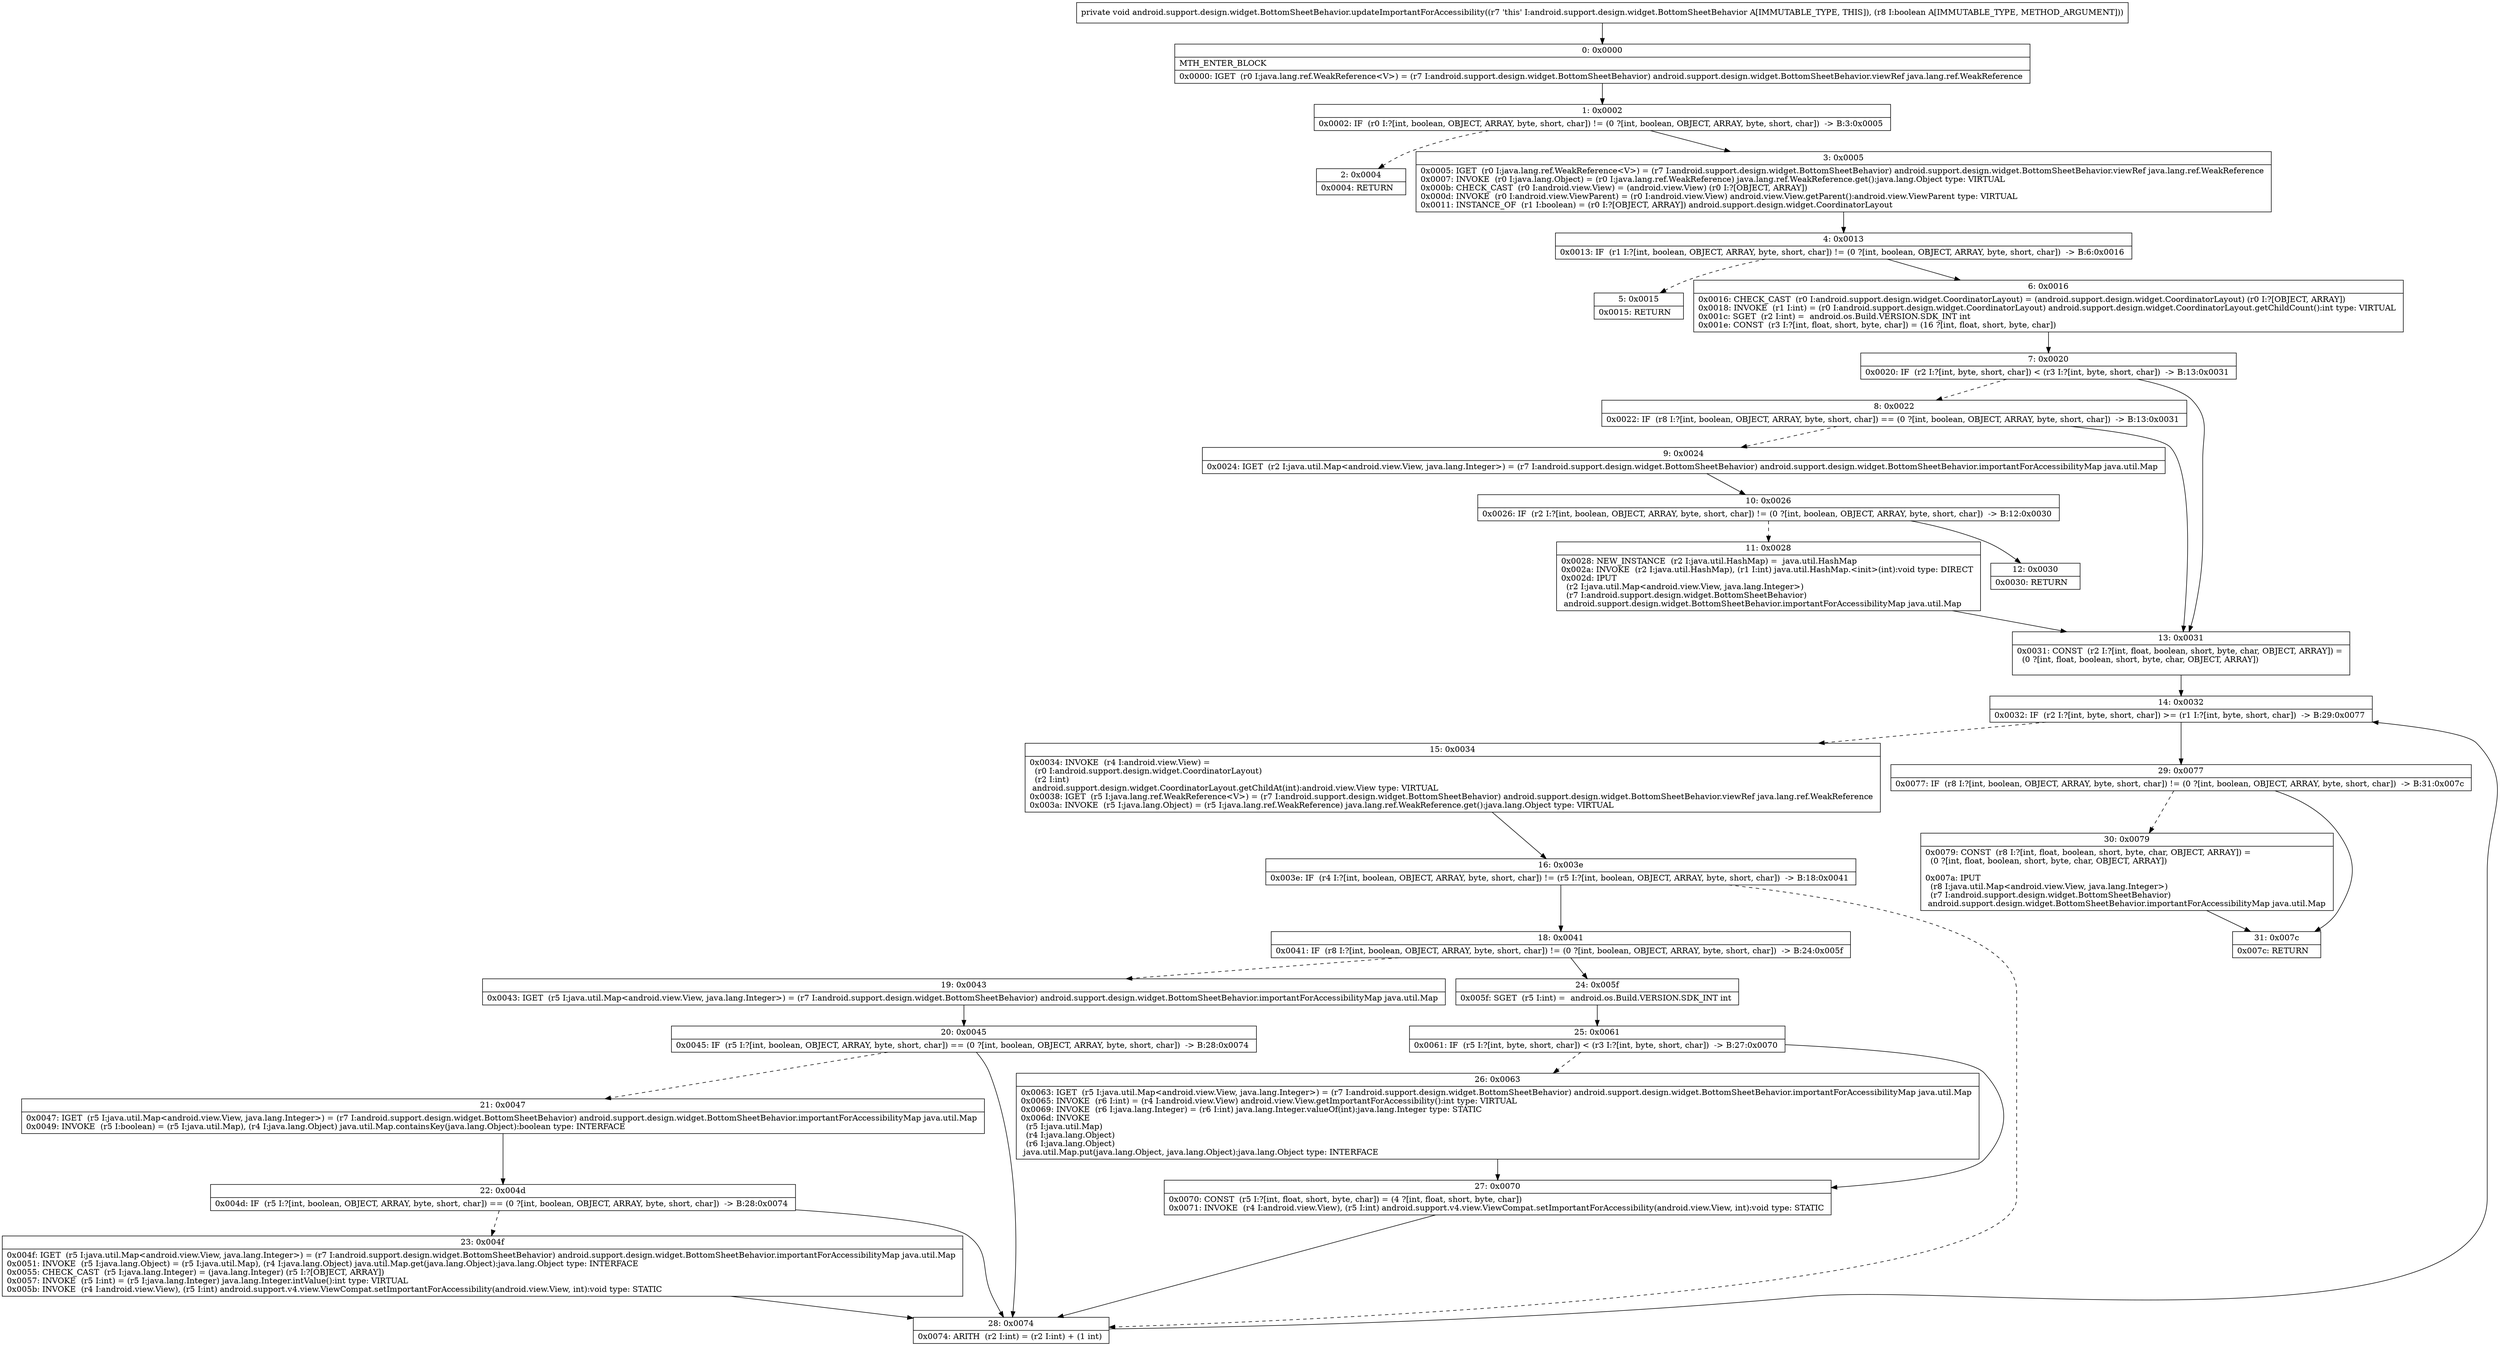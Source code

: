 digraph "CFG forandroid.support.design.widget.BottomSheetBehavior.updateImportantForAccessibility(Z)V" {
Node_0 [shape=record,label="{0\:\ 0x0000|MTH_ENTER_BLOCK\l|0x0000: IGET  (r0 I:java.lang.ref.WeakReference\<V\>) = (r7 I:android.support.design.widget.BottomSheetBehavior) android.support.design.widget.BottomSheetBehavior.viewRef java.lang.ref.WeakReference \l}"];
Node_1 [shape=record,label="{1\:\ 0x0002|0x0002: IF  (r0 I:?[int, boolean, OBJECT, ARRAY, byte, short, char]) != (0 ?[int, boolean, OBJECT, ARRAY, byte, short, char])  \-\> B:3:0x0005 \l}"];
Node_2 [shape=record,label="{2\:\ 0x0004|0x0004: RETURN   \l}"];
Node_3 [shape=record,label="{3\:\ 0x0005|0x0005: IGET  (r0 I:java.lang.ref.WeakReference\<V\>) = (r7 I:android.support.design.widget.BottomSheetBehavior) android.support.design.widget.BottomSheetBehavior.viewRef java.lang.ref.WeakReference \l0x0007: INVOKE  (r0 I:java.lang.Object) = (r0 I:java.lang.ref.WeakReference) java.lang.ref.WeakReference.get():java.lang.Object type: VIRTUAL \l0x000b: CHECK_CAST  (r0 I:android.view.View) = (android.view.View) (r0 I:?[OBJECT, ARRAY]) \l0x000d: INVOKE  (r0 I:android.view.ViewParent) = (r0 I:android.view.View) android.view.View.getParent():android.view.ViewParent type: VIRTUAL \l0x0011: INSTANCE_OF  (r1 I:boolean) = (r0 I:?[OBJECT, ARRAY]) android.support.design.widget.CoordinatorLayout \l}"];
Node_4 [shape=record,label="{4\:\ 0x0013|0x0013: IF  (r1 I:?[int, boolean, OBJECT, ARRAY, byte, short, char]) != (0 ?[int, boolean, OBJECT, ARRAY, byte, short, char])  \-\> B:6:0x0016 \l}"];
Node_5 [shape=record,label="{5\:\ 0x0015|0x0015: RETURN   \l}"];
Node_6 [shape=record,label="{6\:\ 0x0016|0x0016: CHECK_CAST  (r0 I:android.support.design.widget.CoordinatorLayout) = (android.support.design.widget.CoordinatorLayout) (r0 I:?[OBJECT, ARRAY]) \l0x0018: INVOKE  (r1 I:int) = (r0 I:android.support.design.widget.CoordinatorLayout) android.support.design.widget.CoordinatorLayout.getChildCount():int type: VIRTUAL \l0x001c: SGET  (r2 I:int) =  android.os.Build.VERSION.SDK_INT int \l0x001e: CONST  (r3 I:?[int, float, short, byte, char]) = (16 ?[int, float, short, byte, char]) \l}"];
Node_7 [shape=record,label="{7\:\ 0x0020|0x0020: IF  (r2 I:?[int, byte, short, char]) \< (r3 I:?[int, byte, short, char])  \-\> B:13:0x0031 \l}"];
Node_8 [shape=record,label="{8\:\ 0x0022|0x0022: IF  (r8 I:?[int, boolean, OBJECT, ARRAY, byte, short, char]) == (0 ?[int, boolean, OBJECT, ARRAY, byte, short, char])  \-\> B:13:0x0031 \l}"];
Node_9 [shape=record,label="{9\:\ 0x0024|0x0024: IGET  (r2 I:java.util.Map\<android.view.View, java.lang.Integer\>) = (r7 I:android.support.design.widget.BottomSheetBehavior) android.support.design.widget.BottomSheetBehavior.importantForAccessibilityMap java.util.Map \l}"];
Node_10 [shape=record,label="{10\:\ 0x0026|0x0026: IF  (r2 I:?[int, boolean, OBJECT, ARRAY, byte, short, char]) != (0 ?[int, boolean, OBJECT, ARRAY, byte, short, char])  \-\> B:12:0x0030 \l}"];
Node_11 [shape=record,label="{11\:\ 0x0028|0x0028: NEW_INSTANCE  (r2 I:java.util.HashMap) =  java.util.HashMap \l0x002a: INVOKE  (r2 I:java.util.HashMap), (r1 I:int) java.util.HashMap.\<init\>(int):void type: DIRECT \l0x002d: IPUT  \l  (r2 I:java.util.Map\<android.view.View, java.lang.Integer\>)\l  (r7 I:android.support.design.widget.BottomSheetBehavior)\l android.support.design.widget.BottomSheetBehavior.importantForAccessibilityMap java.util.Map \l}"];
Node_12 [shape=record,label="{12\:\ 0x0030|0x0030: RETURN   \l}"];
Node_13 [shape=record,label="{13\:\ 0x0031|0x0031: CONST  (r2 I:?[int, float, boolean, short, byte, char, OBJECT, ARRAY]) = \l  (0 ?[int, float, boolean, short, byte, char, OBJECT, ARRAY])\l \l}"];
Node_14 [shape=record,label="{14\:\ 0x0032|0x0032: IF  (r2 I:?[int, byte, short, char]) \>= (r1 I:?[int, byte, short, char])  \-\> B:29:0x0077 \l}"];
Node_15 [shape=record,label="{15\:\ 0x0034|0x0034: INVOKE  (r4 I:android.view.View) = \l  (r0 I:android.support.design.widget.CoordinatorLayout)\l  (r2 I:int)\l android.support.design.widget.CoordinatorLayout.getChildAt(int):android.view.View type: VIRTUAL \l0x0038: IGET  (r5 I:java.lang.ref.WeakReference\<V\>) = (r7 I:android.support.design.widget.BottomSheetBehavior) android.support.design.widget.BottomSheetBehavior.viewRef java.lang.ref.WeakReference \l0x003a: INVOKE  (r5 I:java.lang.Object) = (r5 I:java.lang.ref.WeakReference) java.lang.ref.WeakReference.get():java.lang.Object type: VIRTUAL \l}"];
Node_16 [shape=record,label="{16\:\ 0x003e|0x003e: IF  (r4 I:?[int, boolean, OBJECT, ARRAY, byte, short, char]) != (r5 I:?[int, boolean, OBJECT, ARRAY, byte, short, char])  \-\> B:18:0x0041 \l}"];
Node_18 [shape=record,label="{18\:\ 0x0041|0x0041: IF  (r8 I:?[int, boolean, OBJECT, ARRAY, byte, short, char]) != (0 ?[int, boolean, OBJECT, ARRAY, byte, short, char])  \-\> B:24:0x005f \l}"];
Node_19 [shape=record,label="{19\:\ 0x0043|0x0043: IGET  (r5 I:java.util.Map\<android.view.View, java.lang.Integer\>) = (r7 I:android.support.design.widget.BottomSheetBehavior) android.support.design.widget.BottomSheetBehavior.importantForAccessibilityMap java.util.Map \l}"];
Node_20 [shape=record,label="{20\:\ 0x0045|0x0045: IF  (r5 I:?[int, boolean, OBJECT, ARRAY, byte, short, char]) == (0 ?[int, boolean, OBJECT, ARRAY, byte, short, char])  \-\> B:28:0x0074 \l}"];
Node_21 [shape=record,label="{21\:\ 0x0047|0x0047: IGET  (r5 I:java.util.Map\<android.view.View, java.lang.Integer\>) = (r7 I:android.support.design.widget.BottomSheetBehavior) android.support.design.widget.BottomSheetBehavior.importantForAccessibilityMap java.util.Map \l0x0049: INVOKE  (r5 I:boolean) = (r5 I:java.util.Map), (r4 I:java.lang.Object) java.util.Map.containsKey(java.lang.Object):boolean type: INTERFACE \l}"];
Node_22 [shape=record,label="{22\:\ 0x004d|0x004d: IF  (r5 I:?[int, boolean, OBJECT, ARRAY, byte, short, char]) == (0 ?[int, boolean, OBJECT, ARRAY, byte, short, char])  \-\> B:28:0x0074 \l}"];
Node_23 [shape=record,label="{23\:\ 0x004f|0x004f: IGET  (r5 I:java.util.Map\<android.view.View, java.lang.Integer\>) = (r7 I:android.support.design.widget.BottomSheetBehavior) android.support.design.widget.BottomSheetBehavior.importantForAccessibilityMap java.util.Map \l0x0051: INVOKE  (r5 I:java.lang.Object) = (r5 I:java.util.Map), (r4 I:java.lang.Object) java.util.Map.get(java.lang.Object):java.lang.Object type: INTERFACE \l0x0055: CHECK_CAST  (r5 I:java.lang.Integer) = (java.lang.Integer) (r5 I:?[OBJECT, ARRAY]) \l0x0057: INVOKE  (r5 I:int) = (r5 I:java.lang.Integer) java.lang.Integer.intValue():int type: VIRTUAL \l0x005b: INVOKE  (r4 I:android.view.View), (r5 I:int) android.support.v4.view.ViewCompat.setImportantForAccessibility(android.view.View, int):void type: STATIC \l}"];
Node_24 [shape=record,label="{24\:\ 0x005f|0x005f: SGET  (r5 I:int) =  android.os.Build.VERSION.SDK_INT int \l}"];
Node_25 [shape=record,label="{25\:\ 0x0061|0x0061: IF  (r5 I:?[int, byte, short, char]) \< (r3 I:?[int, byte, short, char])  \-\> B:27:0x0070 \l}"];
Node_26 [shape=record,label="{26\:\ 0x0063|0x0063: IGET  (r5 I:java.util.Map\<android.view.View, java.lang.Integer\>) = (r7 I:android.support.design.widget.BottomSheetBehavior) android.support.design.widget.BottomSheetBehavior.importantForAccessibilityMap java.util.Map \l0x0065: INVOKE  (r6 I:int) = (r4 I:android.view.View) android.view.View.getImportantForAccessibility():int type: VIRTUAL \l0x0069: INVOKE  (r6 I:java.lang.Integer) = (r6 I:int) java.lang.Integer.valueOf(int):java.lang.Integer type: STATIC \l0x006d: INVOKE  \l  (r5 I:java.util.Map)\l  (r4 I:java.lang.Object)\l  (r6 I:java.lang.Object)\l java.util.Map.put(java.lang.Object, java.lang.Object):java.lang.Object type: INTERFACE \l}"];
Node_27 [shape=record,label="{27\:\ 0x0070|0x0070: CONST  (r5 I:?[int, float, short, byte, char]) = (4 ?[int, float, short, byte, char]) \l0x0071: INVOKE  (r4 I:android.view.View), (r5 I:int) android.support.v4.view.ViewCompat.setImportantForAccessibility(android.view.View, int):void type: STATIC \l}"];
Node_28 [shape=record,label="{28\:\ 0x0074|0x0074: ARITH  (r2 I:int) = (r2 I:int) + (1 int) \l}"];
Node_29 [shape=record,label="{29\:\ 0x0077|0x0077: IF  (r8 I:?[int, boolean, OBJECT, ARRAY, byte, short, char]) != (0 ?[int, boolean, OBJECT, ARRAY, byte, short, char])  \-\> B:31:0x007c \l}"];
Node_30 [shape=record,label="{30\:\ 0x0079|0x0079: CONST  (r8 I:?[int, float, boolean, short, byte, char, OBJECT, ARRAY]) = \l  (0 ?[int, float, boolean, short, byte, char, OBJECT, ARRAY])\l \l0x007a: IPUT  \l  (r8 I:java.util.Map\<android.view.View, java.lang.Integer\>)\l  (r7 I:android.support.design.widget.BottomSheetBehavior)\l android.support.design.widget.BottomSheetBehavior.importantForAccessibilityMap java.util.Map \l}"];
Node_31 [shape=record,label="{31\:\ 0x007c|0x007c: RETURN   \l}"];
MethodNode[shape=record,label="{private void android.support.design.widget.BottomSheetBehavior.updateImportantForAccessibility((r7 'this' I:android.support.design.widget.BottomSheetBehavior A[IMMUTABLE_TYPE, THIS]), (r8 I:boolean A[IMMUTABLE_TYPE, METHOD_ARGUMENT])) }"];
MethodNode -> Node_0;
Node_0 -> Node_1;
Node_1 -> Node_2[style=dashed];
Node_1 -> Node_3;
Node_3 -> Node_4;
Node_4 -> Node_5[style=dashed];
Node_4 -> Node_6;
Node_6 -> Node_7;
Node_7 -> Node_8[style=dashed];
Node_7 -> Node_13;
Node_8 -> Node_9[style=dashed];
Node_8 -> Node_13;
Node_9 -> Node_10;
Node_10 -> Node_11[style=dashed];
Node_10 -> Node_12;
Node_11 -> Node_13;
Node_13 -> Node_14;
Node_14 -> Node_15[style=dashed];
Node_14 -> Node_29;
Node_15 -> Node_16;
Node_16 -> Node_18;
Node_16 -> Node_28[style=dashed];
Node_18 -> Node_19[style=dashed];
Node_18 -> Node_24;
Node_19 -> Node_20;
Node_20 -> Node_21[style=dashed];
Node_20 -> Node_28;
Node_21 -> Node_22;
Node_22 -> Node_23[style=dashed];
Node_22 -> Node_28;
Node_23 -> Node_28;
Node_24 -> Node_25;
Node_25 -> Node_26[style=dashed];
Node_25 -> Node_27;
Node_26 -> Node_27;
Node_27 -> Node_28;
Node_28 -> Node_14;
Node_29 -> Node_30[style=dashed];
Node_29 -> Node_31;
Node_30 -> Node_31;
}

